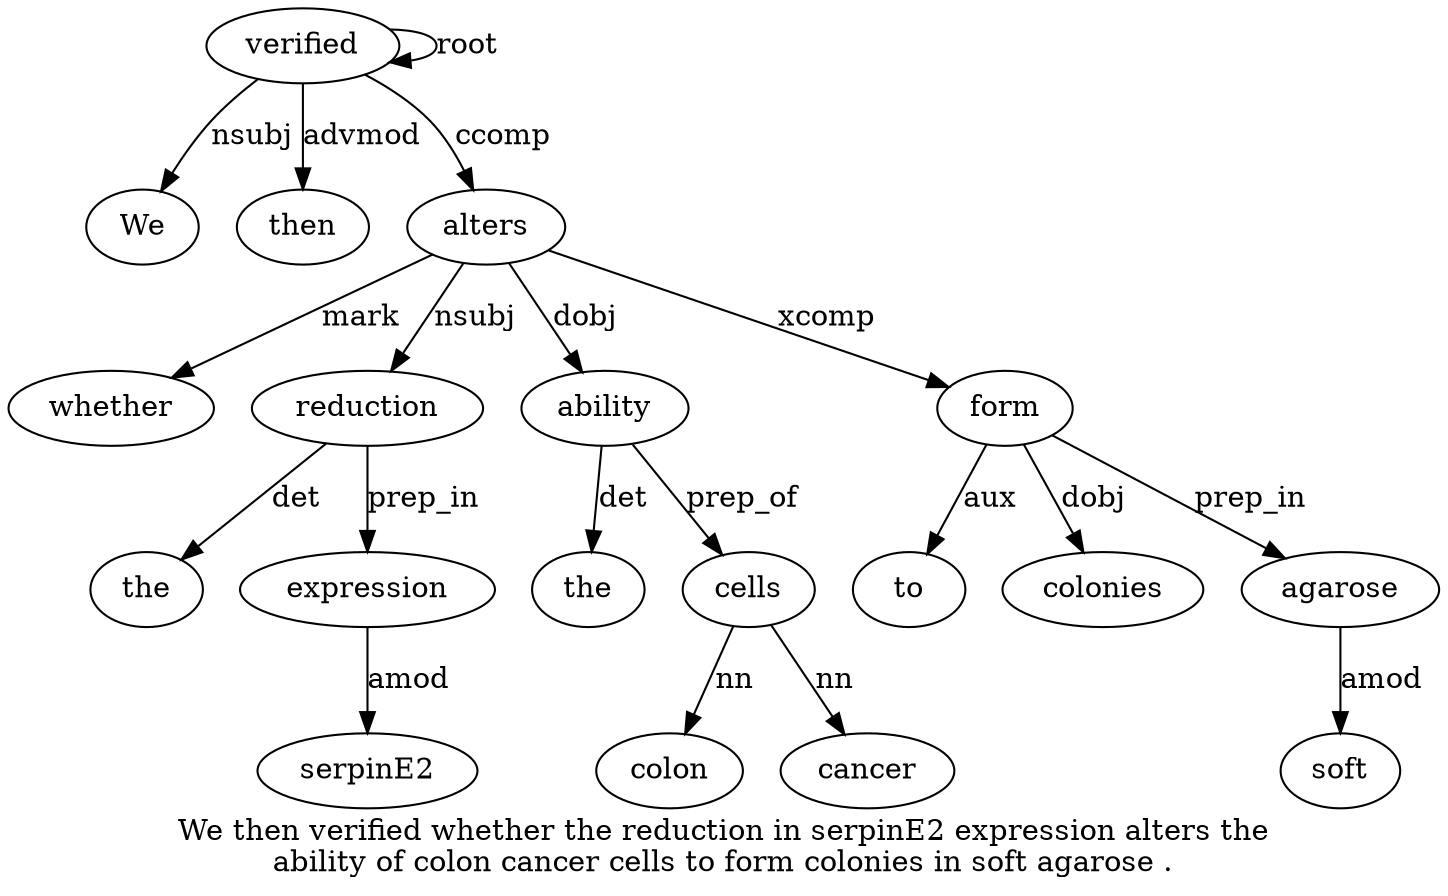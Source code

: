 digraph "We then verified whether the reduction in serpinE2 expression alters the ability of colon cancer cells to form colonies in soft agarose ." {
label="We then verified whether the reduction in serpinE2 expression alters the
ability of colon cancer cells to form colonies in soft agarose .";
verified3 [style=filled, fillcolor=white, label=verified];
We1 [style=filled, fillcolor=white, label=We];
verified3 -> We1  [label=nsubj];
then2 [style=filled, fillcolor=white, label=then];
verified3 -> then2  [label=advmod];
verified3 -> verified3  [label=root];
alters10 [style=filled, fillcolor=white, label=alters];
whether4 [style=filled, fillcolor=white, label=whether];
alters10 -> whether4  [label=mark];
reduction6 [style=filled, fillcolor=white, label=reduction];
the5 [style=filled, fillcolor=white, label=the];
reduction6 -> the5  [label=det];
alters10 -> reduction6  [label=nsubj];
expression9 [style=filled, fillcolor=white, label=expression];
serpinE28 [style=filled, fillcolor=white, label=serpinE2];
expression9 -> serpinE28  [label=amod];
reduction6 -> expression9  [label=prep_in];
verified3 -> alters10  [label=ccomp];
ability12 [style=filled, fillcolor=white, label=ability];
the11 [style=filled, fillcolor=white, label=the];
ability12 -> the11  [label=det];
alters10 -> ability12  [label=dobj];
cells16 [style=filled, fillcolor=white, label=cells];
colon14 [style=filled, fillcolor=white, label=colon];
cells16 -> colon14  [label=nn];
cancer15 [style=filled, fillcolor=white, label=cancer];
cells16 -> cancer15  [label=nn];
ability12 -> cells16  [label=prep_of];
form18 [style=filled, fillcolor=white, label=form];
to17 [style=filled, fillcolor=white, label=to];
form18 -> to17  [label=aux];
alters10 -> form18  [label=xcomp];
colonies19 [style=filled, fillcolor=white, label=colonies];
form18 -> colonies19  [label=dobj];
agarose22 [style=filled, fillcolor=white, label=agarose];
soft21 [style=filled, fillcolor=white, label=soft];
agarose22 -> soft21  [label=amod];
form18 -> agarose22  [label=prep_in];
}
